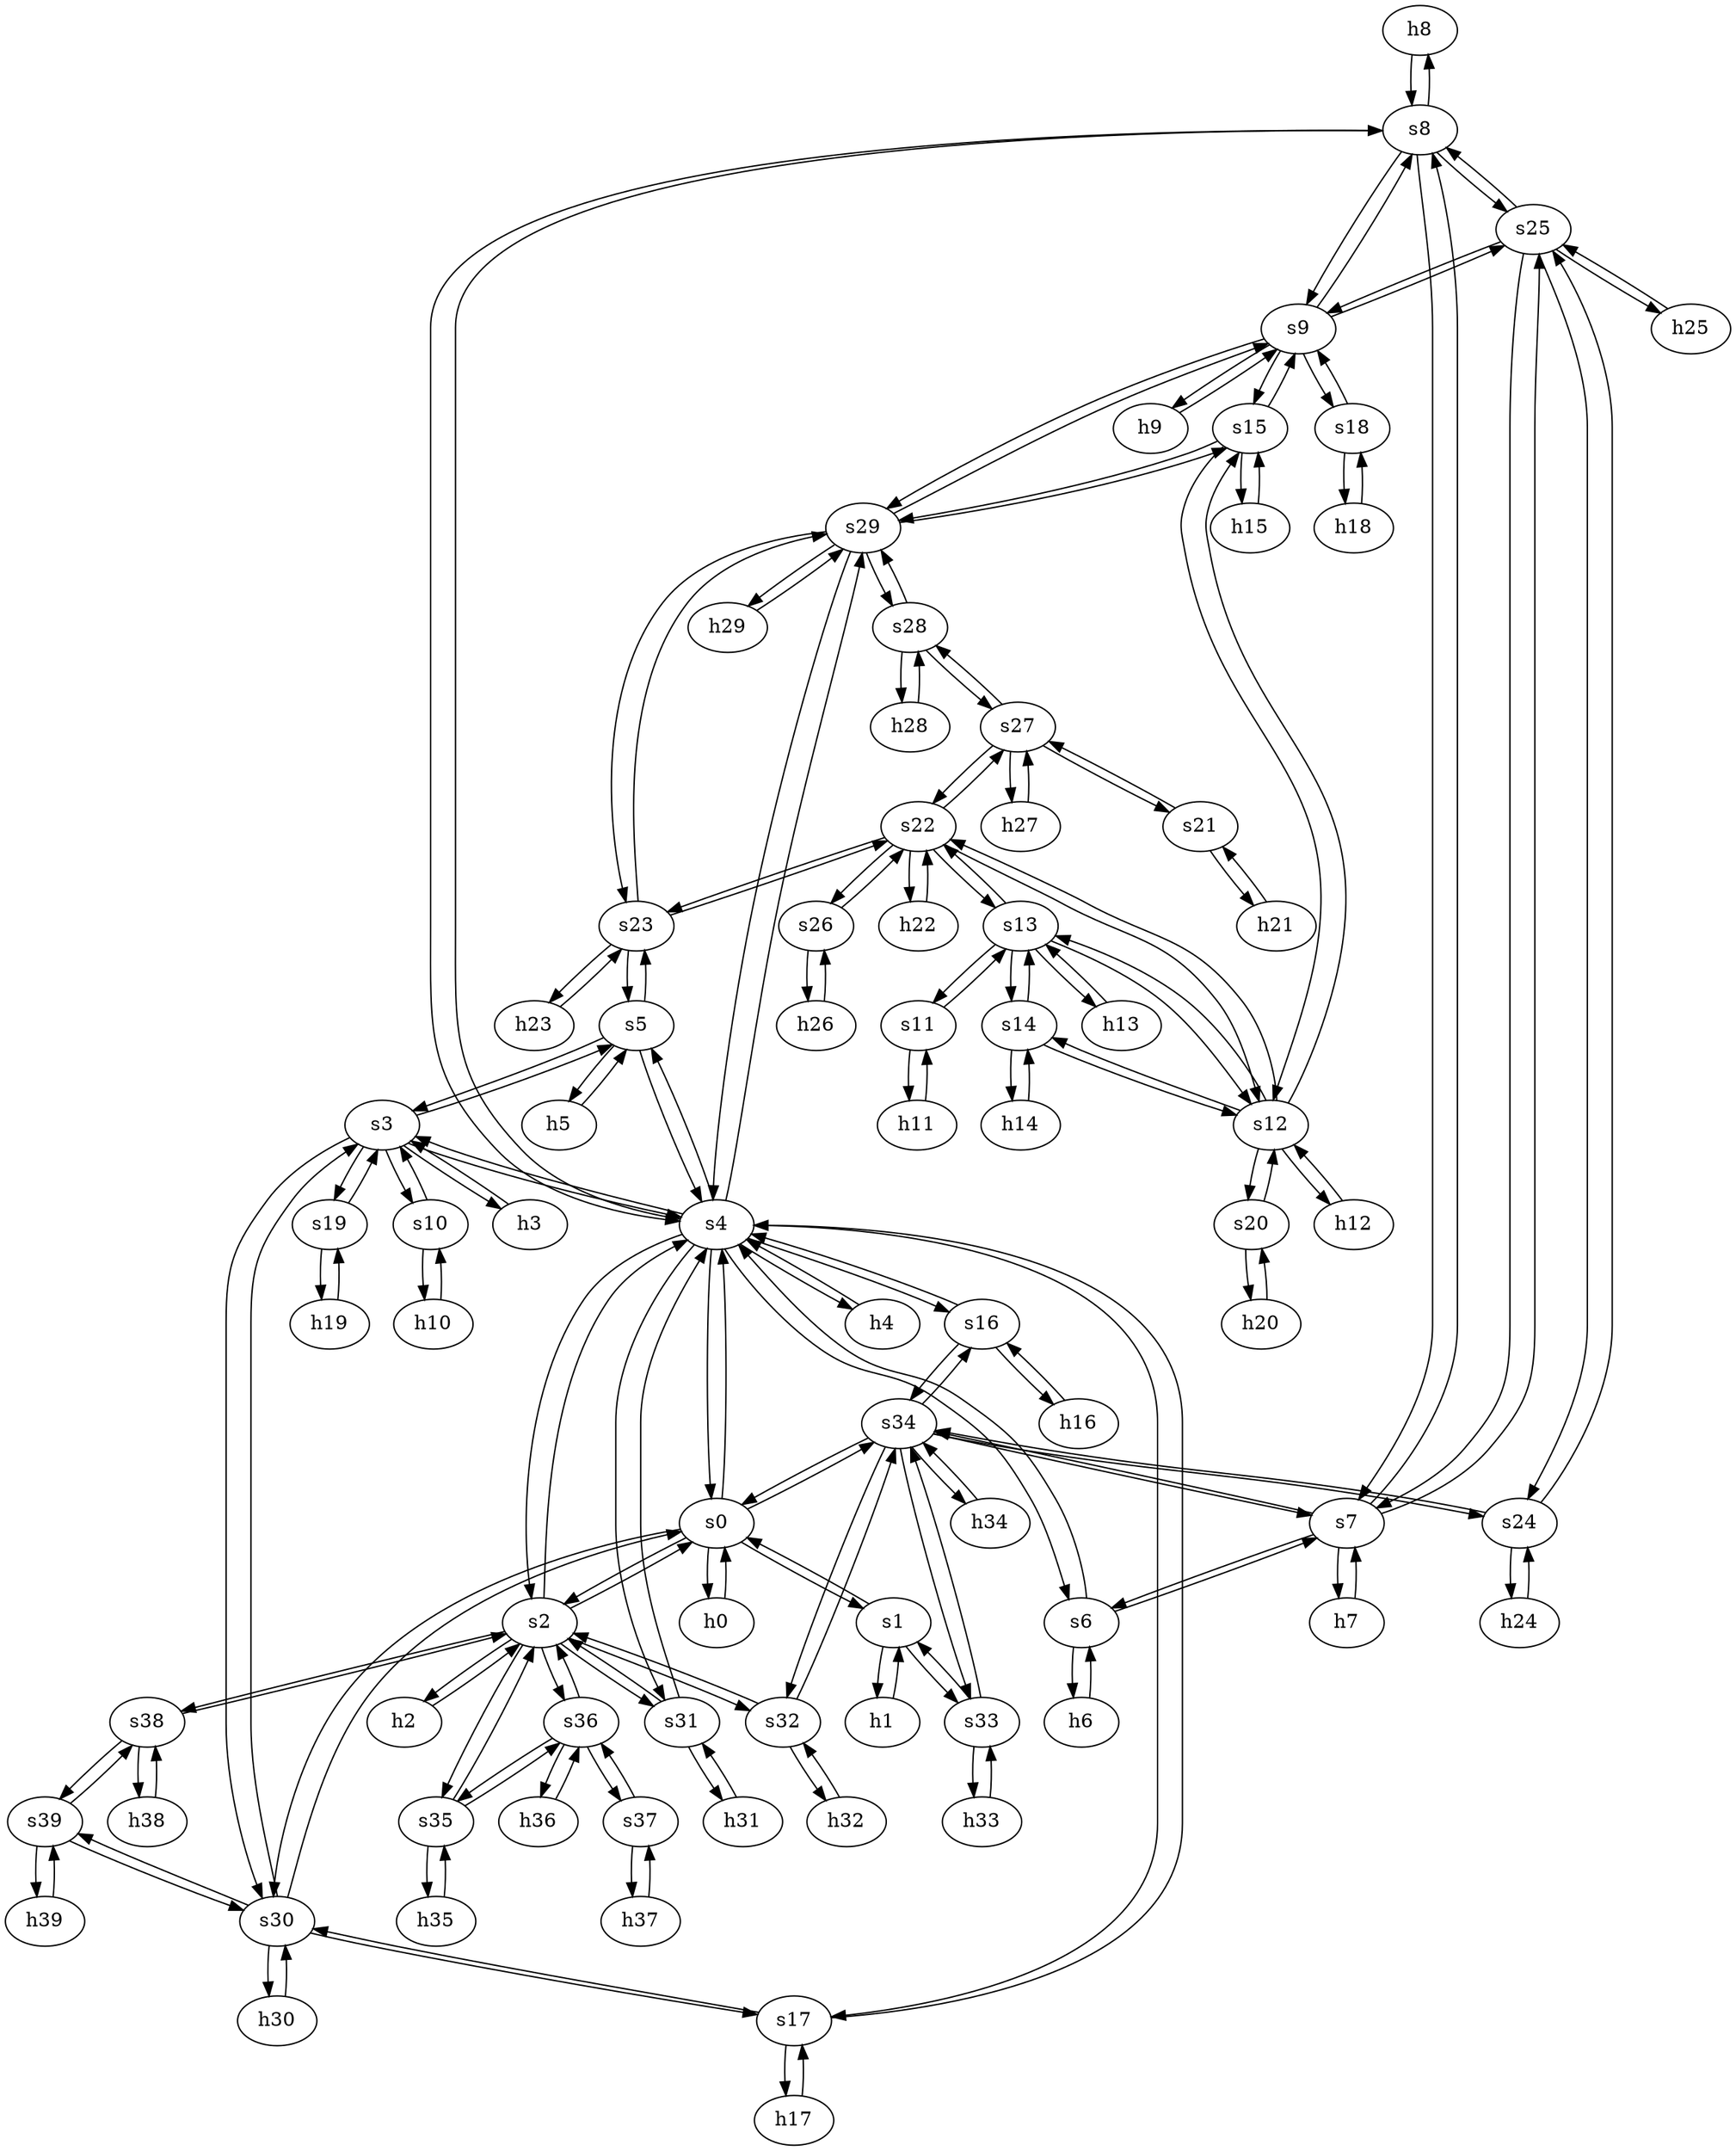 strict digraph GEANT {
	h8	 [ip="111.0.8.8",
		mac="00:00:00:00:8:8",
		type=host];
	s8	 [id=8,
		type=switch];
	h8 -> s8	 [capacity="1Gbps",
		cost=1,
		dst_port=1,
		src_port=1];
	h9	 [ip="111.0.9.9",
		mac="00:00:00:00:9:9",
		type=host];
	s9	 [id=9,
		type=switch];
	h9 -> s9	 [capacity="1Gbps",
		cost=1,
		dst_port=1,
		src_port=1];
	h26	 [ip="111.0.26.26",
		mac="00:00:00:00:26:26",
		type=host];
	s26	 [id=26,
		type=switch];
	h26 -> s26	 [capacity="1Gbps",
		cost=1,
		dst_port=1,
		src_port=1];
	h2	 [ip="111.0.2.2",
		mac="00:00:00:00:2:2",
		type=host];
	s2	 [id=2,
		type=switch];
	h2 -> s2	 [capacity="1Gbps",
		cost=1,
		dst_port=1,
		src_port=1];
	h3	 [ip="111.0.3.3",
		mac="00:00:00:00:3:3",
		type=host];
	s3	 [id=3,
		type=switch];
	h3 -> s3	 [capacity="1Gbps",
		cost=1,
		dst_port=1,
		src_port=1];
	h0	 [ip="111.0.0.0",
		mac="00:00:00:00:0:0",
		type=host];
	s0	 [id=0,
		type=switch];
	h0 -> s0	 [capacity="1Gbps",
		cost=1,
		dst_port=1,
		src_port=1];
	h1	 [ip="111.0.1.1",
		mac="00:00:00:00:1:1",
		type=host];
	s1	 [id=1,
		type=switch];
	h1 -> s1	 [capacity="1Gbps",
		cost=1,
		dst_port=1,
		src_port=1];
	h6	 [ip="111.0.6.6",
		mac="00:00:00:00:6:6",
		type=host];
	s6	 [id=6,
		type=switch];
	h6 -> s6	 [capacity="1Gbps",
		cost=1,
		dst_port=1,
		src_port=1];
	h7	 [ip="111.0.7.7",
		mac="00:00:00:00:7:7",
		type=host];
	s7	 [id=7,
		type=switch];
	h7 -> s7	 [capacity="1Gbps",
		cost=1,
		dst_port=1,
		src_port=1];
	h4	 [ip="111.0.4.4",
		mac="00:00:00:00:4:4",
		type=host];
	s4	 [id=4,
		type=switch];
	h4 -> s4	 [capacity="1Gbps",
		cost=1,
		dst_port=1,
		src_port=1];
	h5	 [ip="111.0.5.5",
		mac="00:00:00:00:5:5",
		type=host];
	s5	 [id=5,
		type=switch];
	h5 -> s5	 [capacity="1Gbps",
		cost=1,
		dst_port=1,
		src_port=1];
	h23	 [ip="111.0.23.23",
		mac="00:00:00:00:23:23",
		type=host];
	s23	 [id=23,
		type=switch];
	h23 -> s23	 [capacity="1Gbps",
		cost=1,
		dst_port=1,
		src_port=1];
	s39	 [id=39,
		type=switch];
	h39	 [ip="111.0.39.39",
		mac="00:00:00:00:39:39",
		type=host];
	s39 -> h39	 [capacity="1Gbps",
		cost=1,
		dst_port=1,
		src_port=1];
	s38	 [id=38,
		type=switch];
	s39 -> s38	 [capacity="1Gbps",
		cost=1,
		dst_port=3,
		src_port=3];
	s30	 [id=30,
		type=switch];
	s39 -> s30	 [capacity="1Gbps",
		cost=1,
		dst_port=5,
		src_port=2];
	h22	 [ip="111.0.22.22",
		mac="00:00:00:00:22:22",
		type=host];
	s22	 [id=22,
		type=switch];
	h22 -> s22	 [capacity="1Gbps",
		cost=1,
		dst_port=1,
		src_port=1];
	h21	 [ip="111.0.21.21",
		mac="00:00:00:00:21:21",
		type=host];
	s21	 [id=21,
		type=switch];
	h21 -> s21	 [capacity="1Gbps",
		cost=1,
		dst_port=1,
		src_port=1];
	s29	 [id=29,
		type=switch];
	s9 -> s29	 [capacity="1Gbps",
		cost=1,
		dst_port=3,
		src_port=5];
	s9 -> s8	 [capacity="1Gbps",
		cost=1,
		dst_port=4,
		src_port=2];
	s9 -> h9	 [capacity="1Gbps",
		cost=1,
		dst_port=1,
		src_port=1];
	s18	 [id=18,
		type=switch];
	s9 -> s18	 [capacity="1Gbps",
		cost=1,
		dst_port=2,
		src_port=4];
	s25	 [id=25,
		type=switch];
	s9 -> s25	 [capacity="1Gbps",
		cost=1,
		dst_port=4,
		src_port=3];
	s15	 [id=15,
		type=switch];
	s9 -> s15	 [capacity="1Gbps",
		cost=1,
		dst_port=2,
		src_port=6];
	s8 -> s4	 [capacity="1Gbps",
		cost=1,
		dst_port=7,
		src_port=2];
	s8 -> h8	 [capacity="1Gbps",
		cost=1,
		dst_port=1,
		src_port=1];
	s8 -> s9	 [capacity="1Gbps",
		cost=1,
		dst_port=2,
		src_port=4];
	s8 -> s25	 [capacity="1Gbps",
		cost=1,
		dst_port=3,
		src_port=5];
	s8 -> s7	 [capacity="1Gbps",
		cost=1,
		dst_port=3,
		src_port=3];
	h29	 [ip="111.0.29.29",
		mac="00:00:00:00:29:29",
		type=host];
	h29 -> s29	 [capacity="1Gbps",
		cost=1,
		dst_port=1,
		src_port=1];
	h28	 [ip="111.0.28.28",
		mac="00:00:00:00:28:28",
		type=host];
	s28	 [id=28,
		type=switch];
	h28 -> s28	 [capacity="1Gbps",
		cost=1,
		dst_port=1,
		src_port=1];
	s3 -> s4	 [capacity="1Gbps",
		cost=1,
		dst_port=4,
		src_port=4];
	s19	 [id=19,
		type=switch];
	s3 -> s19	 [capacity="1Gbps",
		cost=1,
		dst_port=2,
		src_port=3];
	s10	 [id=10,
		type=switch];
	s3 -> s10	 [capacity="1Gbps",
		cost=1,
		dst_port=2,
		src_port=2];
	s3 -> s5	 [capacity="1Gbps",
		cost=1,
		dst_port=2,
		src_port=5];
	s3 -> s30	 [capacity="1Gbps",
		cost=1,
		dst_port=3,
		src_port=6];
	s3 -> h3	 [capacity="1Gbps",
		cost=1,
		dst_port=1,
		src_port=1];
	s2 -> s4	 [capacity="1Gbps",
		cost=1,
		dst_port=3,
		src_port=5];
	s2 -> s0	 [capacity="1Gbps",
		cost=1,
		dst_port=3,
		src_port=2];
	s36	 [id=36,
		type=switch];
	s2 -> s36	 [capacity="1Gbps",
		cost=1,
		dst_port=2,
		src_port=7];
	s35	 [id=35,
		type=switch];
	s2 -> s35	 [capacity="1Gbps",
		cost=1,
		dst_port=2,
		src_port=4];
	s2 -> s38	 [capacity="1Gbps",
		cost=1,
		dst_port=2,
		src_port=6];
	s32	 [id=32,
		type=switch];
	s2 -> s32	 [capacity="1Gbps",
		cost=1,
		dst_port=2,
		src_port=3];
	s2 -> h2	 [capacity="1Gbps",
		cost=1,
		dst_port=1,
		src_port=1];
	s31	 [id=31,
		type=switch];
	s2 -> s31	 [capacity="1Gbps",
		cost=1,
		dst_port=2,
		src_port=8];
	s1 -> s0	 [capacity="1Gbps",
		cost=1,
		dst_port=2,
		src_port=2];
	s1 -> h1	 [capacity="1Gbps",
		cost=1,
		dst_port=1,
		src_port=1];
	s33	 [id=33,
		type=switch];
	s1 -> s33	 [capacity="1Gbps",
		cost=1,
		dst_port=2,
		src_port=3];
	s0 -> s4	 [capacity="1Gbps",
		cost=1,
		dst_port=2,
		src_port=4];
	s0 -> s1	 [capacity="1Gbps",
		cost=1,
		dst_port=2,
		src_port=2];
	s0 -> s2	 [capacity="1Gbps",
		cost=1,
		dst_port=2,
		src_port=3];
	s34	 [id=34,
		type=switch];
	s0 -> s34	 [capacity="1Gbps",
		cost=1,
		dst_port=2,
		src_port=5];
	s0 -> s30	 [capacity="1Gbps",
		cost=1,
		dst_port=2,
		src_port=6];
	s0 -> h0	 [capacity="1Gbps",
		cost=1,
		dst_port=1,
		src_port=1];
	s7 -> s8	 [capacity="1Gbps",
		cost=1,
		dst_port=3,
		src_port=3];
	s7 -> h7	 [capacity="1Gbps",
		cost=1,
		dst_port=1,
		src_port=1];
	s7 -> s34	 [capacity="1Gbps",
		cost=1,
		dst_port=3,
		src_port=5];
	s7 -> s6	 [capacity="1Gbps",
		cost=1,
		dst_port=3,
		src_port=2];
	s7 -> s25	 [capacity="1Gbps",
		cost=1,
		dst_port=2,
		src_port=4];
	s6 -> s4	 [capacity="1Gbps",
		cost=1,
		dst_port=6,
		src_port=2];
	s6 -> h6	 [capacity="1Gbps",
		cost=1,
		dst_port=1,
		src_port=1];
	s6 -> s7	 [capacity="1Gbps",
		cost=1,
		dst_port=2,
		src_port=3];
	s5 -> s4	 [capacity="1Gbps",
		cost=1,
		dst_port=5,
		src_port=3];
	s5 -> s23	 [capacity="1Gbps",
		cost=1,
		dst_port=2,
		src_port=4];
	s5 -> h5	 [capacity="1Gbps",
		cost=1,
		dst_port=1,
		src_port=1];
	s5 -> s3	 [capacity="1Gbps",
		cost=1,
		dst_port=5,
		src_port=2];
	s4 -> s0	 [capacity="1Gbps",
		cost=1,
		dst_port=4,
		src_port=2];
	s4 -> s29	 [capacity="1Gbps",
		cost=1,
		dst_port=2,
		src_port=10];
	s4 -> s8	 [capacity="1Gbps",
		cost=1,
		dst_port=2,
		src_port=7];
	s4 -> s5	 [capacity="1Gbps",
		cost=1,
		dst_port=3,
		src_port=5];
	s4 -> s2	 [capacity="1Gbps",
		cost=1,
		dst_port=5,
		src_port=3];
	s17	 [id=17,
		type=switch];
	s4 -> s17	 [capacity="1Gbps",
		cost=1,
		dst_port=2,
		src_port=9];
	s16	 [id=16,
		type=switch];
	s4 -> s16	 [capacity="1Gbps",
		cost=1,
		dst_port=2,
		src_port=8];
	s4 -> s6	 [capacity="1Gbps",
		cost=1,
		dst_port=2,
		src_port=6];
	s4 -> h4	 [capacity="1Gbps",
		cost=1,
		dst_port=1,
		src_port=1];
	s4 -> s31	 [capacity="1Gbps",
		cost=1,
		dst_port=3,
		src_port=11];
	s4 -> s3	 [capacity="1Gbps",
		cost=1,
		dst_port=4,
		src_port=4];
	s35 -> s36	 [capacity="1Gbps",
		cost=1,
		dst_port=3,
		src_port=3];
	s35 -> s2	 [capacity="1Gbps",
		cost=1,
		dst_port=4,
		src_port=2];
	h35	 [ip="111.0.35.35",
		mac="00:00:00:00:35:35",
		type=host];
	s35 -> h35	 [capacity="1Gbps",
		cost=1,
		dst_port=1,
		src_port=1];
	h20	 [ip="111.0.20.20",
		mac="00:00:00:00:20:20",
		type=host];
	s20	 [id=20,
		type=switch];
	h20 -> s20	 [capacity="1Gbps",
		cost=1,
		dst_port=1,
		src_port=1];
	s34 -> s0	 [capacity="1Gbps",
		cost=1,
		dst_port=5,
		src_port=2];
	s24	 [id=24,
		type=switch];
	s34 -> s24	 [capacity="1Gbps",
		cost=1,
		dst_port=3,
		src_port=5];
	s34 -> s32	 [capacity="1Gbps",
		cost=1,
		dst_port=3,
		src_port=6];
	h34	 [ip="111.0.34.34",
		mac="00:00:00:00:34:34",
		type=host];
	s34 -> h34	 [capacity="1Gbps",
		cost=1,
		dst_port=1,
		src_port=1];
	s34 -> s16	 [capacity="1Gbps",
		cost=1,
		dst_port=3,
		src_port=4];
	s34 -> s7	 [capacity="1Gbps",
		cost=1,
		dst_port=5,
		src_port=3];
	s34 -> s33	 [capacity="1Gbps",
		cost=1,
		dst_port=3,
		src_port=7];
	h31	 [ip="111.0.31.31",
		mac="00:00:00:00:31:31",
		type=host];
	h31 -> s31	 [capacity="1Gbps",
		cost=1,
		dst_port=1,
		src_port=1];
	s37	 [id=37,
		type=switch];
	s37 -> s36	 [capacity="1Gbps",
		cost=1,
		dst_port=4,
		src_port=2];
	h37	 [ip="111.0.37.37",
		mac="00:00:00:00:37:37",
		type=host];
	s37 -> h37	 [capacity="1Gbps",
		cost=1,
		dst_port=1,
		src_port=1];
	s31 -> s4	 [capacity="1Gbps",
		cost=1,
		dst_port=11,
		src_port=3];
	s31 -> h31	 [capacity="1Gbps",
		cost=1,
		dst_port=1,
		src_port=1];
	s31 -> s2	 [capacity="1Gbps",
		cost=1,
		dst_port=8,
		src_port=2];
	h19	 [ip="111.0.19.19",
		mac="00:00:00:00:19:19",
		type=host];
	s19 -> h19	 [capacity="1Gbps",
		cost=1,
		dst_port=1,
		src_port=1];
	s19 -> s3	 [capacity="1Gbps",
		cost=1,
		dst_port=3,
		src_port=2];
	h18	 [ip="111.0.18.18",
		mac="00:00:00:00:18:18",
		type=host];
	s18 -> h18	 [capacity="1Gbps",
		cost=1,
		dst_port=1,
		src_port=1];
	s18 -> s9	 [capacity="1Gbps",
		cost=1,
		dst_port=4,
		src_port=2];
	h37 -> s37	 [capacity="1Gbps",
		cost=1,
		dst_port=1,
		src_port=1];
	s38 -> s39	 [capacity="1Gbps",
		cost=1,
		dst_port=3,
		src_port=3];
	s38 -> s2	 [capacity="1Gbps",
		cost=1,
		dst_port=6,
		src_port=2];
	h38	 [ip="111.0.38.38",
		mac="00:00:00:00:38:38",
		type=host];
	s38 -> h38	 [capacity="1Gbps",
		cost=1,
		dst_port=1,
		src_port=1];
	s13	 [id=13,
		type=switch];
	s11	 [id=11,
		type=switch];
	s13 -> s11	 [capacity="1Gbps",
		cost=1,
		dst_port=2,
		src_port=2];
	s13 -> s22	 [capacity="1Gbps",
		cost=1,
		dst_port=3,
		src_port=5];
	s14	 [id=14,
		type=switch];
	s13 -> s14	 [capacity="1Gbps",
		cost=1,
		dst_port=3,
		src_port=4];
	s12	 [id=12,
		type=switch];
	s13 -> s12	 [capacity="1Gbps",
		cost=1,
		dst_port=4,
		src_port=3];
	h13	 [ip="111.0.13.13",
		mac="00:00:00:00:13:13",
		type=host];
	s13 -> h13	 [capacity="1Gbps",
		cost=1,
		dst_port=1,
		src_port=1];
	s12 -> s13	 [capacity="1Gbps",
		cost=1,
		dst_port=3,
		src_port=4];
	s12 -> s22	 [capacity="1Gbps",
		cost=1,
		dst_port=2,
		src_port=2];
	s12 -> s14	 [capacity="1Gbps",
		cost=1,
		dst_port=2,
		src_port=5];
	h12	 [ip="111.0.12.12",
		mac="00:00:00:00:12:12",
		type=host];
	s12 -> h12	 [capacity="1Gbps",
		cost=1,
		dst_port=1,
		src_port=1];
	s12 -> s20	 [capacity="1Gbps",
		cost=1,
		dst_port=2,
		src_port=3];
	s12 -> s15	 [capacity="1Gbps",
		cost=1,
		dst_port=3,
		src_port=6];
	s11 -> s13	 [capacity="1Gbps",
		cost=1,
		dst_port=2,
		src_port=2];
	h11	 [ip="111.0.11.11",
		mac="00:00:00:00:11:11",
		type=host];
	s11 -> h11	 [capacity="1Gbps",
		cost=1,
		dst_port=1,
		src_port=1];
	h10	 [ip="111.0.10.10",
		mac="00:00:00:00:10:10",
		type=host];
	s10 -> h10	 [capacity="1Gbps",
		cost=1,
		dst_port=1,
		src_port=1];
	s10 -> s3	 [capacity="1Gbps",
		cost=1,
		dst_port=2,
		src_port=2];
	s17 -> s4	 [capacity="1Gbps",
		cost=1,
		dst_port=9,
		src_port=2];
	h17	 [ip="111.0.17.17",
		mac="00:00:00:00:17:17",
		type=host];
	s17 -> h17	 [capacity="1Gbps",
		cost=1,
		dst_port=1,
		src_port=1];
	s17 -> s30	 [capacity="1Gbps",
		cost=1,
		dst_port=4,
		src_port=3];
	s16 -> s4	 [capacity="1Gbps",
		cost=1,
		dst_port=8,
		src_port=2];
	h16	 [ip="111.0.16.16",
		mac="00:00:00:00:16:16",
		type=host];
	s16 -> h16	 [capacity="1Gbps",
		cost=1,
		dst_port=1,
		src_port=1];
	s16 -> s34	 [capacity="1Gbps",
		cost=1,
		dst_port=4,
		src_port=3];
	s15 -> s29	 [capacity="1Gbps",
		cost=1,
		dst_port=4,
		src_port=4];
	s15 -> s9	 [capacity="1Gbps",
		cost=1,
		dst_port=6,
		src_port=2];
	s15 -> s12	 [capacity="1Gbps",
		cost=1,
		dst_port=6,
		src_port=3];
	h15	 [ip="111.0.15.15",
		mac="00:00:00:00:15:15",
		type=host];
	s15 -> h15	 [capacity="1Gbps",
		cost=1,
		dst_port=1,
		src_port=1];
	h14	 [ip="111.0.14.14",
		mac="00:00:00:00:14:14",
		type=host];
	s14 -> h14	 [capacity="1Gbps",
		cost=1,
		dst_port=1,
		src_port=1];
	s14 -> s13	 [capacity="1Gbps",
		cost=1,
		dst_port=4,
		src_port=3];
	s14 -> s12	 [capacity="1Gbps",
		cost=1,
		dst_port=5,
		src_port=2];
	h32	 [ip="111.0.32.32",
		mac="00:00:00:00:32:32",
		type=host];
	h32 -> s32	 [capacity="1Gbps",
		cost=1,
		dst_port=1,
		src_port=1];
	h33	 [ip="111.0.33.33",
		mac="00:00:00:00:33:33",
		type=host];
	h33 -> s33	 [capacity="1Gbps",
		cost=1,
		dst_port=1,
		src_port=1];
	h30	 [ip="111.0.30.30",
		mac="00:00:00:00:30:30",
		type=host];
	h30 -> s30	 [capacity="1Gbps",
		cost=1,
		dst_port=1,
		src_port=1];
	h25	 [ip="111.0.25.25",
		mac="00:00:00:00:25:25",
		type=host];
	h25 -> s25	 [capacity="1Gbps",
		cost=1,
		dst_port=1,
		src_port=1];
	h36	 [ip="111.0.36.36",
		mac="00:00:00:00:36:36",
		type=host];
	h36 -> s36	 [capacity="1Gbps",
		cost=1,
		dst_port=1,
		src_port=1];
	s33 -> s1	 [capacity="1Gbps",
		cost=1,
		dst_port=3,
		src_port=2];
	s33 -> s34	 [capacity="1Gbps",
		cost=1,
		dst_port=7,
		src_port=3];
	s33 -> h33	 [capacity="1Gbps",
		cost=1,
		dst_port=1,
		src_port=1];
	h34 -> s34	 [capacity="1Gbps",
		cost=1,
		dst_port=1,
		src_port=1];
	h35 -> s35	 [capacity="1Gbps",
		cost=1,
		dst_port=1,
		src_port=1];
	h38 -> s38	 [capacity="1Gbps",
		cost=1,
		dst_port=1,
		src_port=1];
	s32 -> h32	 [capacity="1Gbps",
		cost=1,
		dst_port=1,
		src_port=1];
	s32 -> s2	 [capacity="1Gbps",
		cost=1,
		dst_port=3,
		src_port=2];
	s32 -> s34	 [capacity="1Gbps",
		cost=1,
		dst_port=6,
		src_port=3];
	h39 -> s39	 [capacity="1Gbps",
		cost=1,
		dst_port=1,
		src_port=1];
	h18 -> s18	 [capacity="1Gbps",
		cost=1,
		dst_port=1,
		src_port=1];
	h19 -> s19	 [capacity="1Gbps",
		cost=1,
		dst_port=1,
		src_port=1];
	s30 -> s0	 [capacity="1Gbps",
		cost=1,
		dst_port=6,
		src_port=2];
	s30 -> s39	 [capacity="1Gbps",
		cost=1,
		dst_port=2,
		src_port=5];
	s30 -> s17	 [capacity="1Gbps",
		cost=1,
		dst_port=3,
		src_port=4];
	s30 -> h30	 [capacity="1Gbps",
		cost=1,
		dst_port=1,
		src_port=1];
	s30 -> s3	 [capacity="1Gbps",
		cost=1,
		dst_port=6,
		src_port=3];
	s25 -> s8	 [capacity="1Gbps",
		cost=1,
		dst_port=5,
		src_port=3];
	s25 -> s24	 [capacity="1Gbps",
		cost=1,
		dst_port=2,
		src_port=5];
	s25 -> s9	 [capacity="1Gbps",
		cost=1,
		dst_port=3,
		src_port=4];
	s25 -> s7	 [capacity="1Gbps",
		cost=1,
		dst_port=4,
		src_port=2];
	s25 -> h25	 [capacity="1Gbps",
		cost=1,
		dst_port=1,
		src_port=1];
	h10 -> s10	 [capacity="1Gbps",
		cost=1,
		dst_port=1,
		src_port=1];
	h11 -> s11	 [capacity="1Gbps",
		cost=1,
		dst_port=1,
		src_port=1];
	h12 -> s12	 [capacity="1Gbps",
		cost=1,
		dst_port=1,
		src_port=1];
	h13 -> s13	 [capacity="1Gbps",
		cost=1,
		dst_port=1,
		src_port=1];
	h14 -> s14	 [capacity="1Gbps",
		cost=1,
		dst_port=1,
		src_port=1];
	h15 -> s15	 [capacity="1Gbps",
		cost=1,
		dst_port=1,
		src_port=1];
	h16 -> s16	 [capacity="1Gbps",
		cost=1,
		dst_port=1,
		src_port=1];
	h17 -> s17	 [capacity="1Gbps",
		cost=1,
		dst_port=1,
		src_port=1];
	s22 -> h22	 [capacity="1Gbps",
		cost=1,
		dst_port=1,
		src_port=1];
	s22 -> s23	 [capacity="1Gbps",
		cost=1,
		dst_port=3,
		src_port=6];
	s22 -> s13	 [capacity="1Gbps",
		cost=1,
		dst_port=5,
		src_port=3];
	s22 -> s26	 [capacity="1Gbps",
		cost=1,
		dst_port=2,
		src_port=4];
	s22 -> s12	 [capacity="1Gbps",
		cost=1,
		dst_port=2,
		src_port=2];
	s27	 [id=27,
		type=switch];
	s22 -> s27	 [capacity="1Gbps",
		cost=1,
		dst_port=3,
		src_port=5];
	s23 -> s29	 [capacity="1Gbps",
		cost=1,
		dst_port=5,
		src_port=4];
	s23 -> s5	 [capacity="1Gbps",
		cost=1,
		dst_port=4,
		src_port=2];
	s23 -> h23	 [capacity="1Gbps",
		cost=1,
		dst_port=1,
		src_port=1];
	s23 -> s22	 [capacity="1Gbps",
		cost=1,
		dst_port=6,
		src_port=3];
	s20 -> h20	 [capacity="1Gbps",
		cost=1,
		dst_port=1,
		src_port=1];
	s20 -> s12	 [capacity="1Gbps",
		cost=1,
		dst_port=3,
		src_port=2];
	s21 -> h21	 [capacity="1Gbps",
		cost=1,
		dst_port=1,
		src_port=1];
	s21 -> s27	 [capacity="1Gbps",
		cost=1,
		dst_port=2,
		src_port=2];
	s26 -> h26	 [capacity="1Gbps",
		cost=1,
		dst_port=1,
		src_port=1];
	s26 -> s22	 [capacity="1Gbps",
		cost=1,
		dst_port=4,
		src_port=2];
	s27 -> s21	 [capacity="1Gbps",
		cost=1,
		dst_port=2,
		src_port=2];
	h27	 [ip="111.0.27.27",
		mac="00:00:00:00:27:27",
		type=host];
	s27 -> h27	 [capacity="1Gbps",
		cost=1,
		dst_port=1,
		src_port=1];
	s27 -> s22	 [capacity="1Gbps",
		cost=1,
		dst_port=5,
		src_port=3];
	s27 -> s28	 [capacity="1Gbps",
		cost=1,
		dst_port=2,
		src_port=4];
	s24 -> s34	 [capacity="1Gbps",
		cost=1,
		dst_port=5,
		src_port=3];
	h24	 [ip="111.0.24.24",
		mac="00:00:00:00:24:24",
		type=host];
	s24 -> h24	 [capacity="1Gbps",
		cost=1,
		dst_port=1,
		src_port=1];
	s24 -> s25	 [capacity="1Gbps",
		cost=1,
		dst_port=5,
		src_port=2];
	h24 -> s24	 [capacity="1Gbps",
		cost=1,
		dst_port=1,
		src_port=1];
	s28 -> s29	 [capacity="1Gbps",
		cost=1,
		dst_port=6,
		src_port=3];
	s28 -> h28	 [capacity="1Gbps",
		cost=1,
		dst_port=1,
		src_port=1];
	s28 -> s27	 [capacity="1Gbps",
		cost=1,
		dst_port=4,
		src_port=2];
	s29 -> s4	 [capacity="1Gbps",
		cost=1,
		dst_port=10,
		src_port=2];
	s29 -> s23	 [capacity="1Gbps",
		cost=1,
		dst_port=4,
		src_port=5];
	s29 -> h29	 [capacity="1Gbps",
		cost=1,
		dst_port=1,
		src_port=1];
	s29 -> s9	 [capacity="1Gbps",
		cost=1,
		dst_port=5,
		src_port=3];
	s29 -> s28	 [capacity="1Gbps",
		cost=1,
		dst_port=3,
		src_port=6];
	s29 -> s15	 [capacity="1Gbps",
		cost=1,
		dst_port=4,
		src_port=4];
	h27 -> s27	 [capacity="1Gbps",
		cost=1,
		dst_port=1,
		src_port=1];
	s36 -> s37	 [capacity="1Gbps",
		cost=1,
		dst_port=2,
		src_port=4];
	s36 -> s35	 [capacity="1Gbps",
		cost=1,
		dst_port=3,
		src_port=3];
	s36 -> s2	 [capacity="1Gbps",
		cost=1,
		dst_port=7,
		src_port=2];
	s36 -> h36	 [capacity="1Gbps",
		cost=1,
		dst_port=1,
		src_port=1];
}
